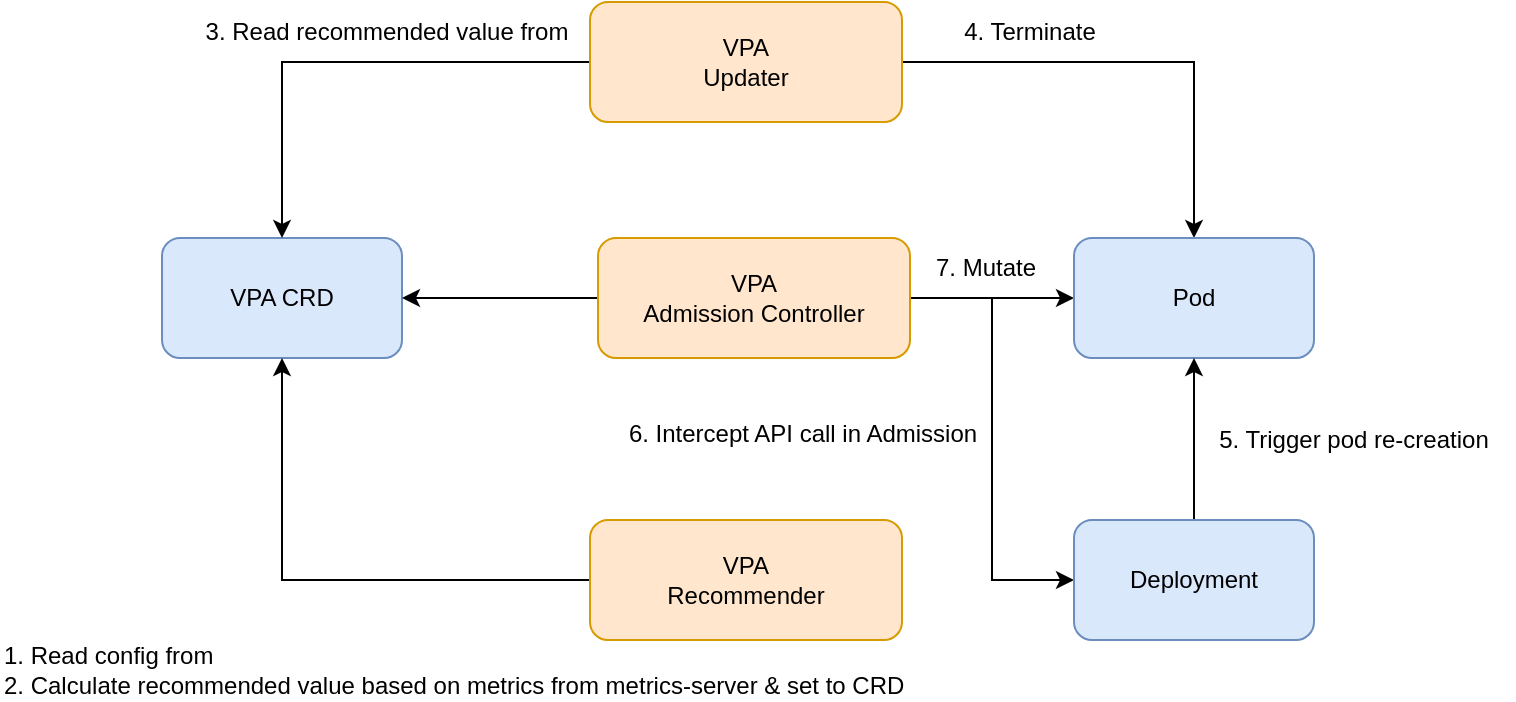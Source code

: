 <mxfile version="25.0.1">
  <diagram name="第 1 页" id="4Mc2_uG3k5xtNS9vuHsq">
    <mxGraphModel dx="1185" dy="684" grid="0" gridSize="10" guides="1" tooltips="1" connect="1" arrows="1" fold="1" page="1" pageScale="1" pageWidth="1169" pageHeight="827" math="0" shadow="0">
      <root>
        <mxCell id="0" />
        <mxCell id="1" parent="0" />
        <mxCell id="D_fApbe2GOj1c4nwuOhp-1" value="VPA CRD" style="rounded=1;whiteSpace=wrap;html=1;fillColor=#dae8fc;strokeColor=#6c8ebf;" vertex="1" parent="1">
          <mxGeometry x="260" y="376" width="120" height="60" as="geometry" />
        </mxCell>
        <mxCell id="D_fApbe2GOj1c4nwuOhp-10" style="edgeStyle=orthogonalEdgeStyle;rounded=0;orthogonalLoop=1;jettySize=auto;html=1;entryX=0.5;entryY=0;entryDx=0;entryDy=0;" edge="1" parent="1" source="D_fApbe2GOj1c4nwuOhp-2" target="D_fApbe2GOj1c4nwuOhp-7">
          <mxGeometry relative="1" as="geometry" />
        </mxCell>
        <mxCell id="D_fApbe2GOj1c4nwuOhp-18" style="edgeStyle=orthogonalEdgeStyle;rounded=0;orthogonalLoop=1;jettySize=auto;html=1;" edge="1" parent="1" source="D_fApbe2GOj1c4nwuOhp-2" target="D_fApbe2GOj1c4nwuOhp-1">
          <mxGeometry relative="1" as="geometry" />
        </mxCell>
        <mxCell id="D_fApbe2GOj1c4nwuOhp-2" value="VPA&lt;br&gt;Updater" style="rounded=1;whiteSpace=wrap;html=1;fillColor=#ffe6cc;strokeColor=#d79b00;" vertex="1" parent="1">
          <mxGeometry x="474" y="258" width="156" height="60" as="geometry" />
        </mxCell>
        <mxCell id="D_fApbe2GOj1c4nwuOhp-22" style="edgeStyle=orthogonalEdgeStyle;rounded=0;orthogonalLoop=1;jettySize=auto;html=1;entryX=0;entryY=0.5;entryDx=0;entryDy=0;" edge="1" parent="1" source="D_fApbe2GOj1c4nwuOhp-3" target="D_fApbe2GOj1c4nwuOhp-8">
          <mxGeometry relative="1" as="geometry" />
        </mxCell>
        <mxCell id="D_fApbe2GOj1c4nwuOhp-23" style="edgeStyle=orthogonalEdgeStyle;rounded=0;orthogonalLoop=1;jettySize=auto;html=1;" edge="1" parent="1" source="D_fApbe2GOj1c4nwuOhp-3" target="D_fApbe2GOj1c4nwuOhp-1">
          <mxGeometry relative="1" as="geometry" />
        </mxCell>
        <mxCell id="D_fApbe2GOj1c4nwuOhp-24" style="edgeStyle=orthogonalEdgeStyle;rounded=0;orthogonalLoop=1;jettySize=auto;html=1;" edge="1" parent="1" source="D_fApbe2GOj1c4nwuOhp-3" target="D_fApbe2GOj1c4nwuOhp-7">
          <mxGeometry relative="1" as="geometry" />
        </mxCell>
        <mxCell id="D_fApbe2GOj1c4nwuOhp-3" value="VPA &lt;br&gt;Admission Controller" style="rounded=1;whiteSpace=wrap;html=1;fillColor=#ffe6cc;strokeColor=#d79b00;" vertex="1" parent="1">
          <mxGeometry x="478" y="376" width="156" height="60" as="geometry" />
        </mxCell>
        <mxCell id="D_fApbe2GOj1c4nwuOhp-15" style="edgeStyle=orthogonalEdgeStyle;rounded=0;orthogonalLoop=1;jettySize=auto;html=1;entryX=0.5;entryY=1;entryDx=0;entryDy=0;" edge="1" parent="1" source="D_fApbe2GOj1c4nwuOhp-4" target="D_fApbe2GOj1c4nwuOhp-1">
          <mxGeometry relative="1" as="geometry" />
        </mxCell>
        <mxCell id="D_fApbe2GOj1c4nwuOhp-4" value="VPA&lt;br&gt;Recommender" style="rounded=1;whiteSpace=wrap;html=1;fillColor=#ffe6cc;strokeColor=#d79b00;" vertex="1" parent="1">
          <mxGeometry x="474" y="517" width="156" height="60" as="geometry" />
        </mxCell>
        <mxCell id="D_fApbe2GOj1c4nwuOhp-7" value="Pod" style="rounded=1;whiteSpace=wrap;html=1;fillColor=#dae8fc;strokeColor=#6c8ebf;" vertex="1" parent="1">
          <mxGeometry x="716" y="376" width="120" height="60" as="geometry" />
        </mxCell>
        <mxCell id="D_fApbe2GOj1c4nwuOhp-11" style="edgeStyle=orthogonalEdgeStyle;rounded=0;orthogonalLoop=1;jettySize=auto;html=1;" edge="1" parent="1" source="D_fApbe2GOj1c4nwuOhp-8" target="D_fApbe2GOj1c4nwuOhp-7">
          <mxGeometry relative="1" as="geometry" />
        </mxCell>
        <mxCell id="D_fApbe2GOj1c4nwuOhp-8" value="Deployment" style="rounded=1;whiteSpace=wrap;html=1;fillColor=#dae8fc;strokeColor=#6c8ebf;" vertex="1" parent="1">
          <mxGeometry x="716" y="517" width="120" height="60" as="geometry" />
        </mxCell>
        <mxCell id="D_fApbe2GOj1c4nwuOhp-14" value="1. Read config from&lt;br&gt;2. Calculate recommended value based on metrics from metrics-server &amp;amp; set to CRD" style="text;html=1;align=left;verticalAlign=middle;whiteSpace=wrap;rounded=0;" vertex="1" parent="1">
          <mxGeometry x="179" y="577" width="467.5" height="30" as="geometry" />
        </mxCell>
        <mxCell id="D_fApbe2GOj1c4nwuOhp-17" value="3. Read recommended value from" style="text;html=1;align=center;verticalAlign=middle;whiteSpace=wrap;rounded=0;" vertex="1" parent="1">
          <mxGeometry x="271" y="258" width="203" height="30" as="geometry" />
        </mxCell>
        <mxCell id="D_fApbe2GOj1c4nwuOhp-20" value="4. Terminate" style="text;html=1;align=center;verticalAlign=middle;whiteSpace=wrap;rounded=0;" vertex="1" parent="1">
          <mxGeometry x="630" y="258" width="128" height="30" as="geometry" />
        </mxCell>
        <mxCell id="D_fApbe2GOj1c4nwuOhp-21" value="5. Trigger pod re-creation" style="text;html=1;align=center;verticalAlign=middle;whiteSpace=wrap;rounded=0;" vertex="1" parent="1">
          <mxGeometry x="776" y="462" width="160" height="30" as="geometry" />
        </mxCell>
        <mxCell id="D_fApbe2GOj1c4nwuOhp-25" value="6. Intercept API call in Admission" style="text;html=1;align=center;verticalAlign=middle;whiteSpace=wrap;rounded=0;" vertex="1" parent="1">
          <mxGeometry x="485" y="459" width="191" height="30" as="geometry" />
        </mxCell>
        <mxCell id="D_fApbe2GOj1c4nwuOhp-26" value="7. Mutate" style="text;html=1;align=center;verticalAlign=middle;whiteSpace=wrap;rounded=0;" vertex="1" parent="1">
          <mxGeometry x="642" y="376" width="60" height="30" as="geometry" />
        </mxCell>
      </root>
    </mxGraphModel>
  </diagram>
</mxfile>
